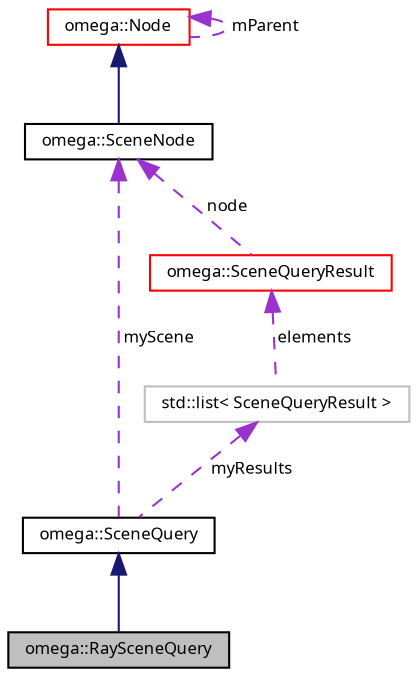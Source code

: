 digraph "omega::RaySceneQuery"
{
  bgcolor="transparent";
  edge [fontname="FreeSans.ttf",fontsize="8",labelfontname="FreeSans.ttf",labelfontsize="8"];
  node [fontname="FreeSans.ttf",fontsize="8",shape=record];
  Node1 [label="omega::RaySceneQuery",height=0.2,width=0.4,color="black", fillcolor="grey75", style="filled" fontcolor="black"];
  Node2 -> Node1 [dir="back",color="midnightblue",fontsize="8",style="solid",fontname="FreeSans.ttf"];
  Node2 [label="omega::SceneQuery",height=0.2,width=0.4,color="black",URL="$classomega_1_1_scene_query.html"];
  Node3 -> Node2 [dir="back",color="darkorchid3",fontsize="8",style="dashed",label=" myScene" ,fontname="FreeSans.ttf"];
  Node3 [label="omega::SceneNode",height=0.2,width=0.4,color="black",URL="$classomega_1_1_scene_node.html",tooltip="Represents a node in the omegalib scene graph. "];
  Node4 -> Node3 [dir="back",color="midnightblue",fontsize="8",style="solid",fontname="FreeSans.ttf"];
  Node4 [label="omega::Node",height=0.2,width=0.4,color="red",URL="$classomega_1_1_node.html",tooltip="Class representing a general-purpose node in an articulated scene graph. "];
  Node4 -> Node4 [dir="back",color="darkorchid3",fontsize="8",style="dashed",label=" mParent" ,fontname="FreeSans.ttf"];
  Node5 -> Node2 [dir="back",color="darkorchid3",fontsize="8",style="dashed",label=" myResults" ,fontname="FreeSans.ttf"];
  Node5 [label="std::list\< SceneQueryResult \>",height=0.2,width=0.4,color="grey75"];
  Node6 -> Node5 [dir="back",color="darkorchid3",fontsize="8",style="dashed",label=" elements" ,fontname="FreeSans.ttf"];
  Node6 [label="omega::SceneQueryResult",height=0.2,width=0.4,color="red",URL="$structomega_1_1_scene_query_result.html"];
  Node3 -> Node6 [dir="back",color="darkorchid3",fontsize="8",style="dashed",label=" node" ,fontname="FreeSans.ttf"];
}
